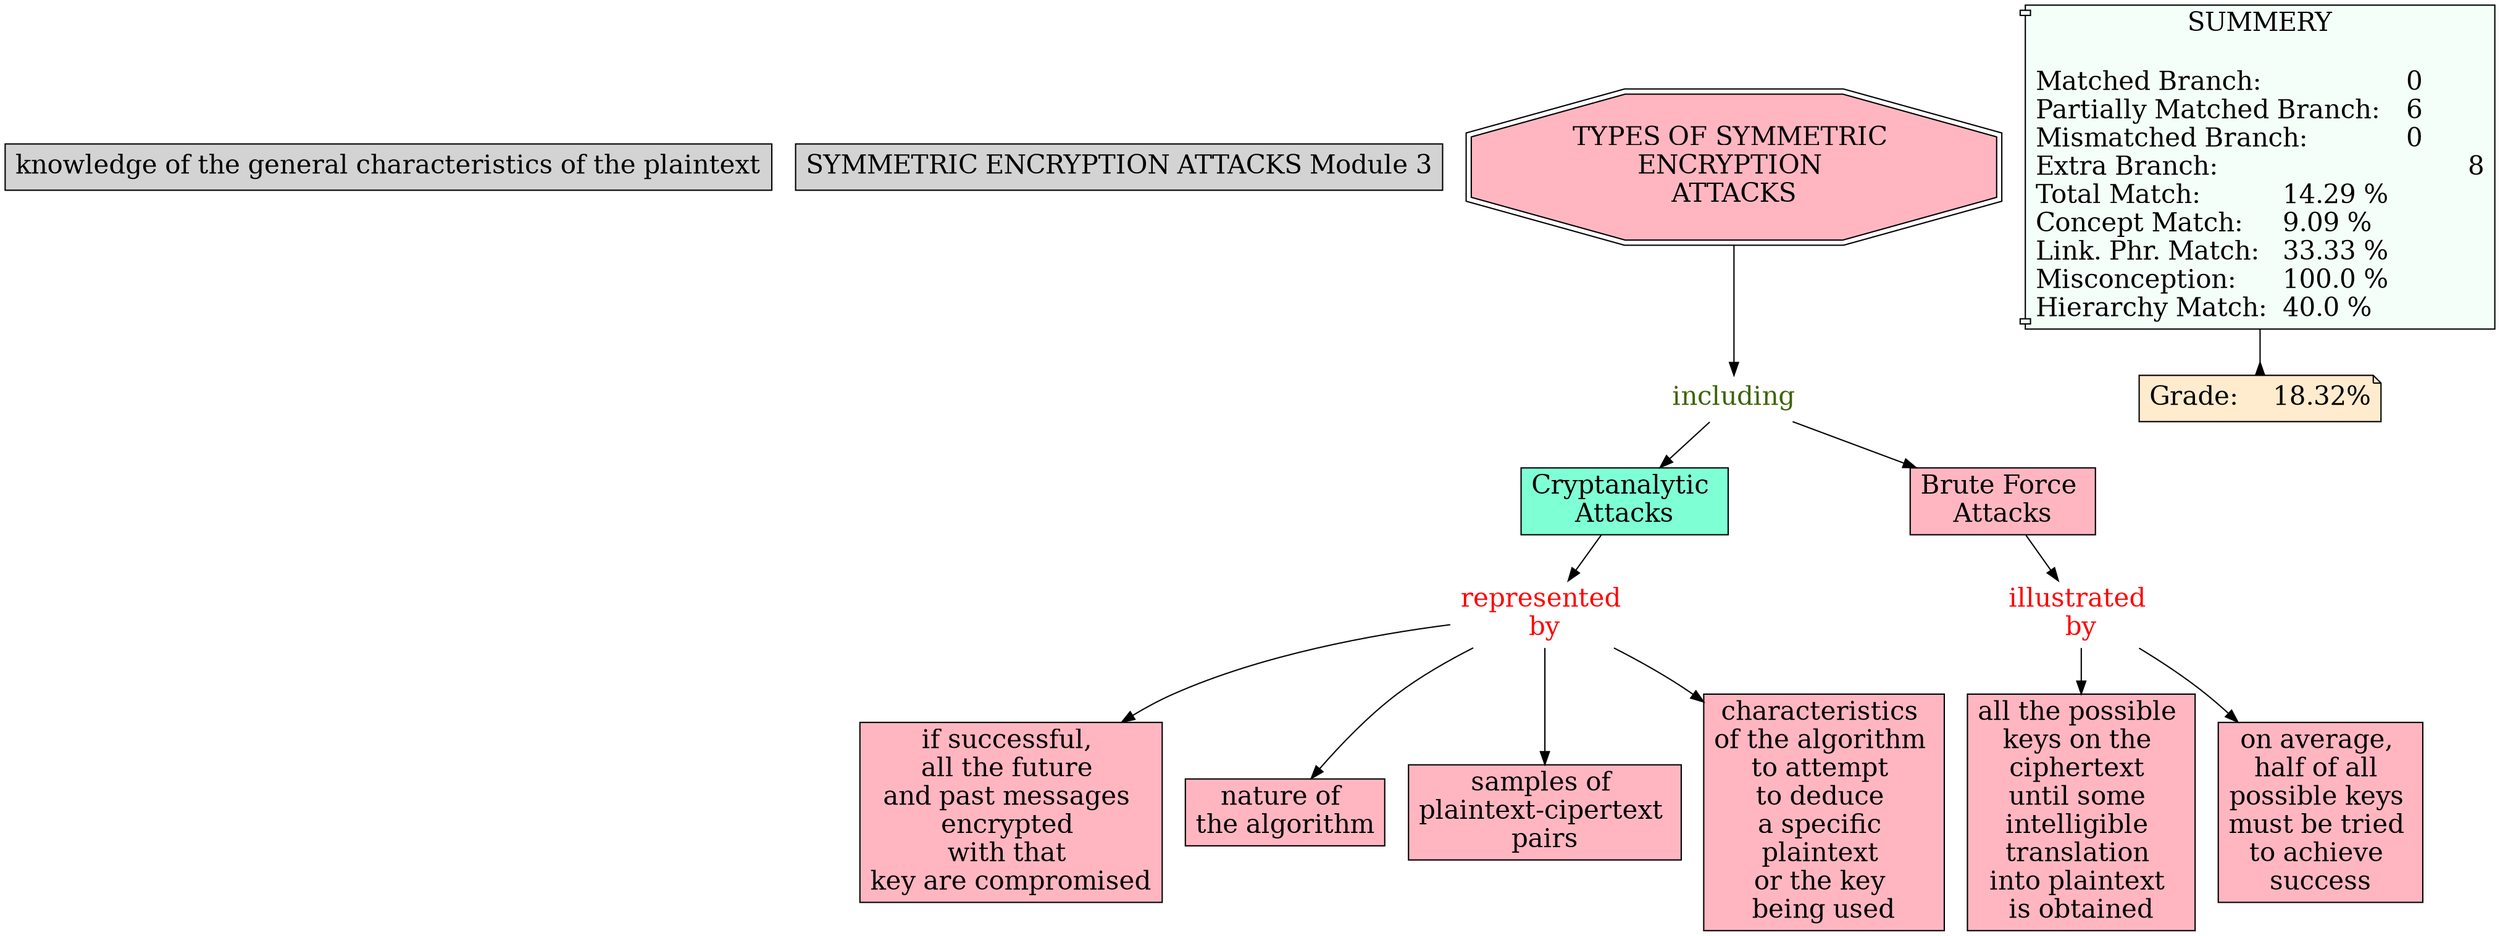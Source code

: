 // The Round Table
digraph {
	"1S434SVK3-1LHP1MM-CLZ" [label="knowledge of the general characteristics of the plaintext" Gsplines=true fontsize=20 shape=rect style=filled]
	"1S3Z9JLXC-22LCX3Z-M5P" [label="SYMMETRIC ENCRYPTION ATTACKS Module 3" Gsplines=true fontsize=20 shape=rect style=filled]
	"1S46CDS3B-RW6QRV-DN0" [label=including Gsplines=true fontcolor="#3B6300" fontsize=20 shape=none]
	"1S434Q5YD-1H9Z0VW-CHV" [label="Cryptanalytic 
Attacks" Gsplines=true fillcolor=aquamarine fontsize=20 shape=rect style=filled]
	"1S46CDS3B-RW6QRV-DN0" -> "1S434Q5YD-1H9Z0VW-CHV" [constraint=true]
	"1S46C9D96-13LBZLK-DGJ" [label="represented 
by" Gsplines=true fontcolor=red fontsize=20 shape=none]
	"1S4356WNG-QD48CK-D31" [label="if successful, 
all the future 
and past messages 
encrypted 
with that 
key are compromised
" Gsplines=true fillcolor="#FFB6C1" fontsize=20 shape=rect style=filled]
	"1S46C9D96-13LBZLK-DGJ" -> "1S4356WNG-QD48CK-D31" [constraint=true]
	"1S46CDS3B-RW6QRV-DN0" [label=including Gsplines=true fontcolor="#3B6300" fontsize=20 shape=none]
	"1S434Q8RH-FCF9S-CHZ" [label="Brute Force 
Attacks" Gsplines=true fillcolor="#FFB6C1" fontsize=20 shape=rect style=filled]
	"1S46CDS3B-RW6QRV-DN0" -> "1S434Q8RH-FCF9S-CHZ" [constraint=true]
	"1S434T7P1-1JDDLN9-CMR" [label="TYPES OF SYMMETRIC 
ENCRYPTION 
ATTACKS" Gsplines=true fillcolor="#FFB6C1" fontsize=20 shape=doubleoctagon style=filled]
	"1S46CDS3B-RW6QRV-DN0" [label=including Gsplines=true fontcolor="#3B6300" fontsize=20 shape=none]
	"1S434T7P1-1JDDLN9-CMR" -> "1S46CDS3B-RW6QRV-DN0" [constraint=true]
	"1S46C9D96-13LBZLK-DGJ" [label="represented 
by" Gsplines=true fontcolor=red fontsize=20 shape=none]
	"1S434SJKQ-25VXN49-CLQ" [label="nature of 
the algorithm
" Gsplines=true fillcolor="#FFB6C1" fontsize=20 shape=rect style=filled]
	"1S46C9D96-13LBZLK-DGJ" -> "1S434SJKQ-25VXN49-CLQ" [constraint=true]
	"1S46CC57Z-1SM5DBS-DKL" [label="illustrated 
by" Gsplines=true fontcolor=red fontsize=20 shape=none]
	"1S434T1ST-1N2XT9M-CMC" [label="all the possible 
keys on the 
ciphertext 
until some 
intelligible 
translation 
into plaintext 
is obtained
" Gsplines=true fillcolor="#FFB6C1" fontsize=20 shape=rect style=filled]
	"1S46CC57Z-1SM5DBS-DKL" -> "1S434T1ST-1N2XT9M-CMC" [constraint=true]
	"1S46C9D96-13LBZLK-DGJ" [label="represented 
by" Gsplines=true fontcolor=red fontsize=20 shape=none]
	"1S434SZLP-1NSPDKZ-CM7" [label="samples of 
plaintext-cipertext 
pairs" Gsplines=true fillcolor="#FFB6C1" fontsize=20 shape=rect style=filled]
	"1S46C9D96-13LBZLK-DGJ" -> "1S434SZLP-1NSPDKZ-CM7" [constraint=true]
	"1S434Q8RH-FCF9S-CHZ" [label="Brute Force 
Attacks" Gsplines=true fillcolor="#FFB6C1" fontsize=20 shape=rect style=filled]
	"1S46CC57Z-1SM5DBS-DKL" [label="illustrated 
by" Gsplines=true fontcolor=red fontsize=20 shape=none]
	"1S434Q8RH-FCF9S-CHZ" -> "1S46CC57Z-1SM5DBS-DKL" [constraint=true]
	"1S46CC57Z-1SM5DBS-DKL" [label="illustrated 
by" Gsplines=true fontcolor=red fontsize=20 shape=none]
	"1S434T5MJ-1VRVCG6-CMM" [label="on average, 
half of all 
possible keys 
must be tried 
to achieve 
success" Gsplines=true fillcolor="#FFB6C1" fontsize=20 shape=rect style=filled]
	"1S46CC57Z-1SM5DBS-DKL" -> "1S434T5MJ-1VRVCG6-CMM" [constraint=true]
	"1S46C9D96-13LBZLK-DGJ" [label="represented 
by" Gsplines=true fontcolor=red fontsize=20 shape=none]
	"1S434SXGF-1PXNZRL-CM3" [label="characteristics 
of the algorithm 
to attempt 
to deduce 
a specific 
plaintext 
or the key 
being used
" Gsplines=true fillcolor="#FFB6C1" fontsize=20 shape=rect style=filled]
	"1S46C9D96-13LBZLK-DGJ" -> "1S434SXGF-1PXNZRL-CM3" [constraint=true]
	"1S434Q5YD-1H9Z0VW-CHV" [label="Cryptanalytic 
Attacks" Gsplines=true fillcolor=aquamarine fontsize=20 shape=rect style=filled]
	"1S46C9D96-13LBZLK-DGJ" [label="represented 
by" Gsplines=true fontcolor=red fontsize=20 shape=none]
	"1S434Q5YD-1H9Z0VW-CHV" -> "1S46C9D96-13LBZLK-DGJ" [constraint=true]
	Stat [label="SUMMERY

Matched Branch:			0\lPartially Matched Branch:	6\lMismatched Branch:		0\lExtra Branch:				8\lTotal Match:		14.29 %\lConcept Match:	9.09 %\lLink. Phr. Match:	33.33 %\lMisconception:	100.0 %\lHierarchy Match:	40.0 %\l" Gsplines=true fillcolor="#F5FFFA" fontsize=20 shape=component style=filled]
	Grade [label="Grade:	18.32%" Gsplines=true fillcolor="#FFEBCD" fontsize=20 shape=note style=filled]
	Stat -> Grade [arrowhead=inv color=black constraint=true]
}
